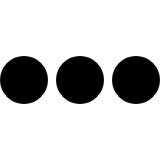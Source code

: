 <mxfile version="14.9.6" type="device"><diagram id="EhhW3xQttqIZV80_lBOK" name="Page-1"><mxGraphModel dx="122" dy="240" grid="1" gridSize="10" guides="1" tooltips="1" connect="1" arrows="1" fold="1" page="1" pageScale="1" pageWidth="850" pageHeight="1100" math="0" shadow="0"><root><mxCell id="0"/><mxCell id="1" parent="0"/><mxCell id="oZsUtniluo5e2zAjkL59-1" value="" style="rounded=0;whiteSpace=wrap;html=1;strokeColor=none;fillColor=none;" vertex="1" parent="1"><mxGeometry x="160" y="240" width="80" height="80" as="geometry"/></mxCell><mxCell id="oZsUtniluo5e2zAjkL59-2" value="" style="ellipse;whiteSpace=wrap;html=1;aspect=fixed;fillColor=#000000;strokeWidth=5;strokeColor=none;" vertex="1" parent="1"><mxGeometry x="188" y="268" width="24" height="24" as="geometry"/></mxCell><mxCell id="oZsUtniluo5e2zAjkL59-4" value="" style="ellipse;whiteSpace=wrap;html=1;aspect=fixed;fillColor=#000000;strokeWidth=5;strokeColor=none;" vertex="1" parent="1"><mxGeometry x="216" y="268" width="24" height="24" as="geometry"/></mxCell><mxCell id="oZsUtniluo5e2zAjkL59-5" value="" style="ellipse;whiteSpace=wrap;html=1;aspect=fixed;fillColor=#000000;strokeWidth=5;strokeColor=none;" vertex="1" parent="1"><mxGeometry x="160" y="268" width="24" height="24" as="geometry"/></mxCell></root></mxGraphModel></diagram></mxfile>